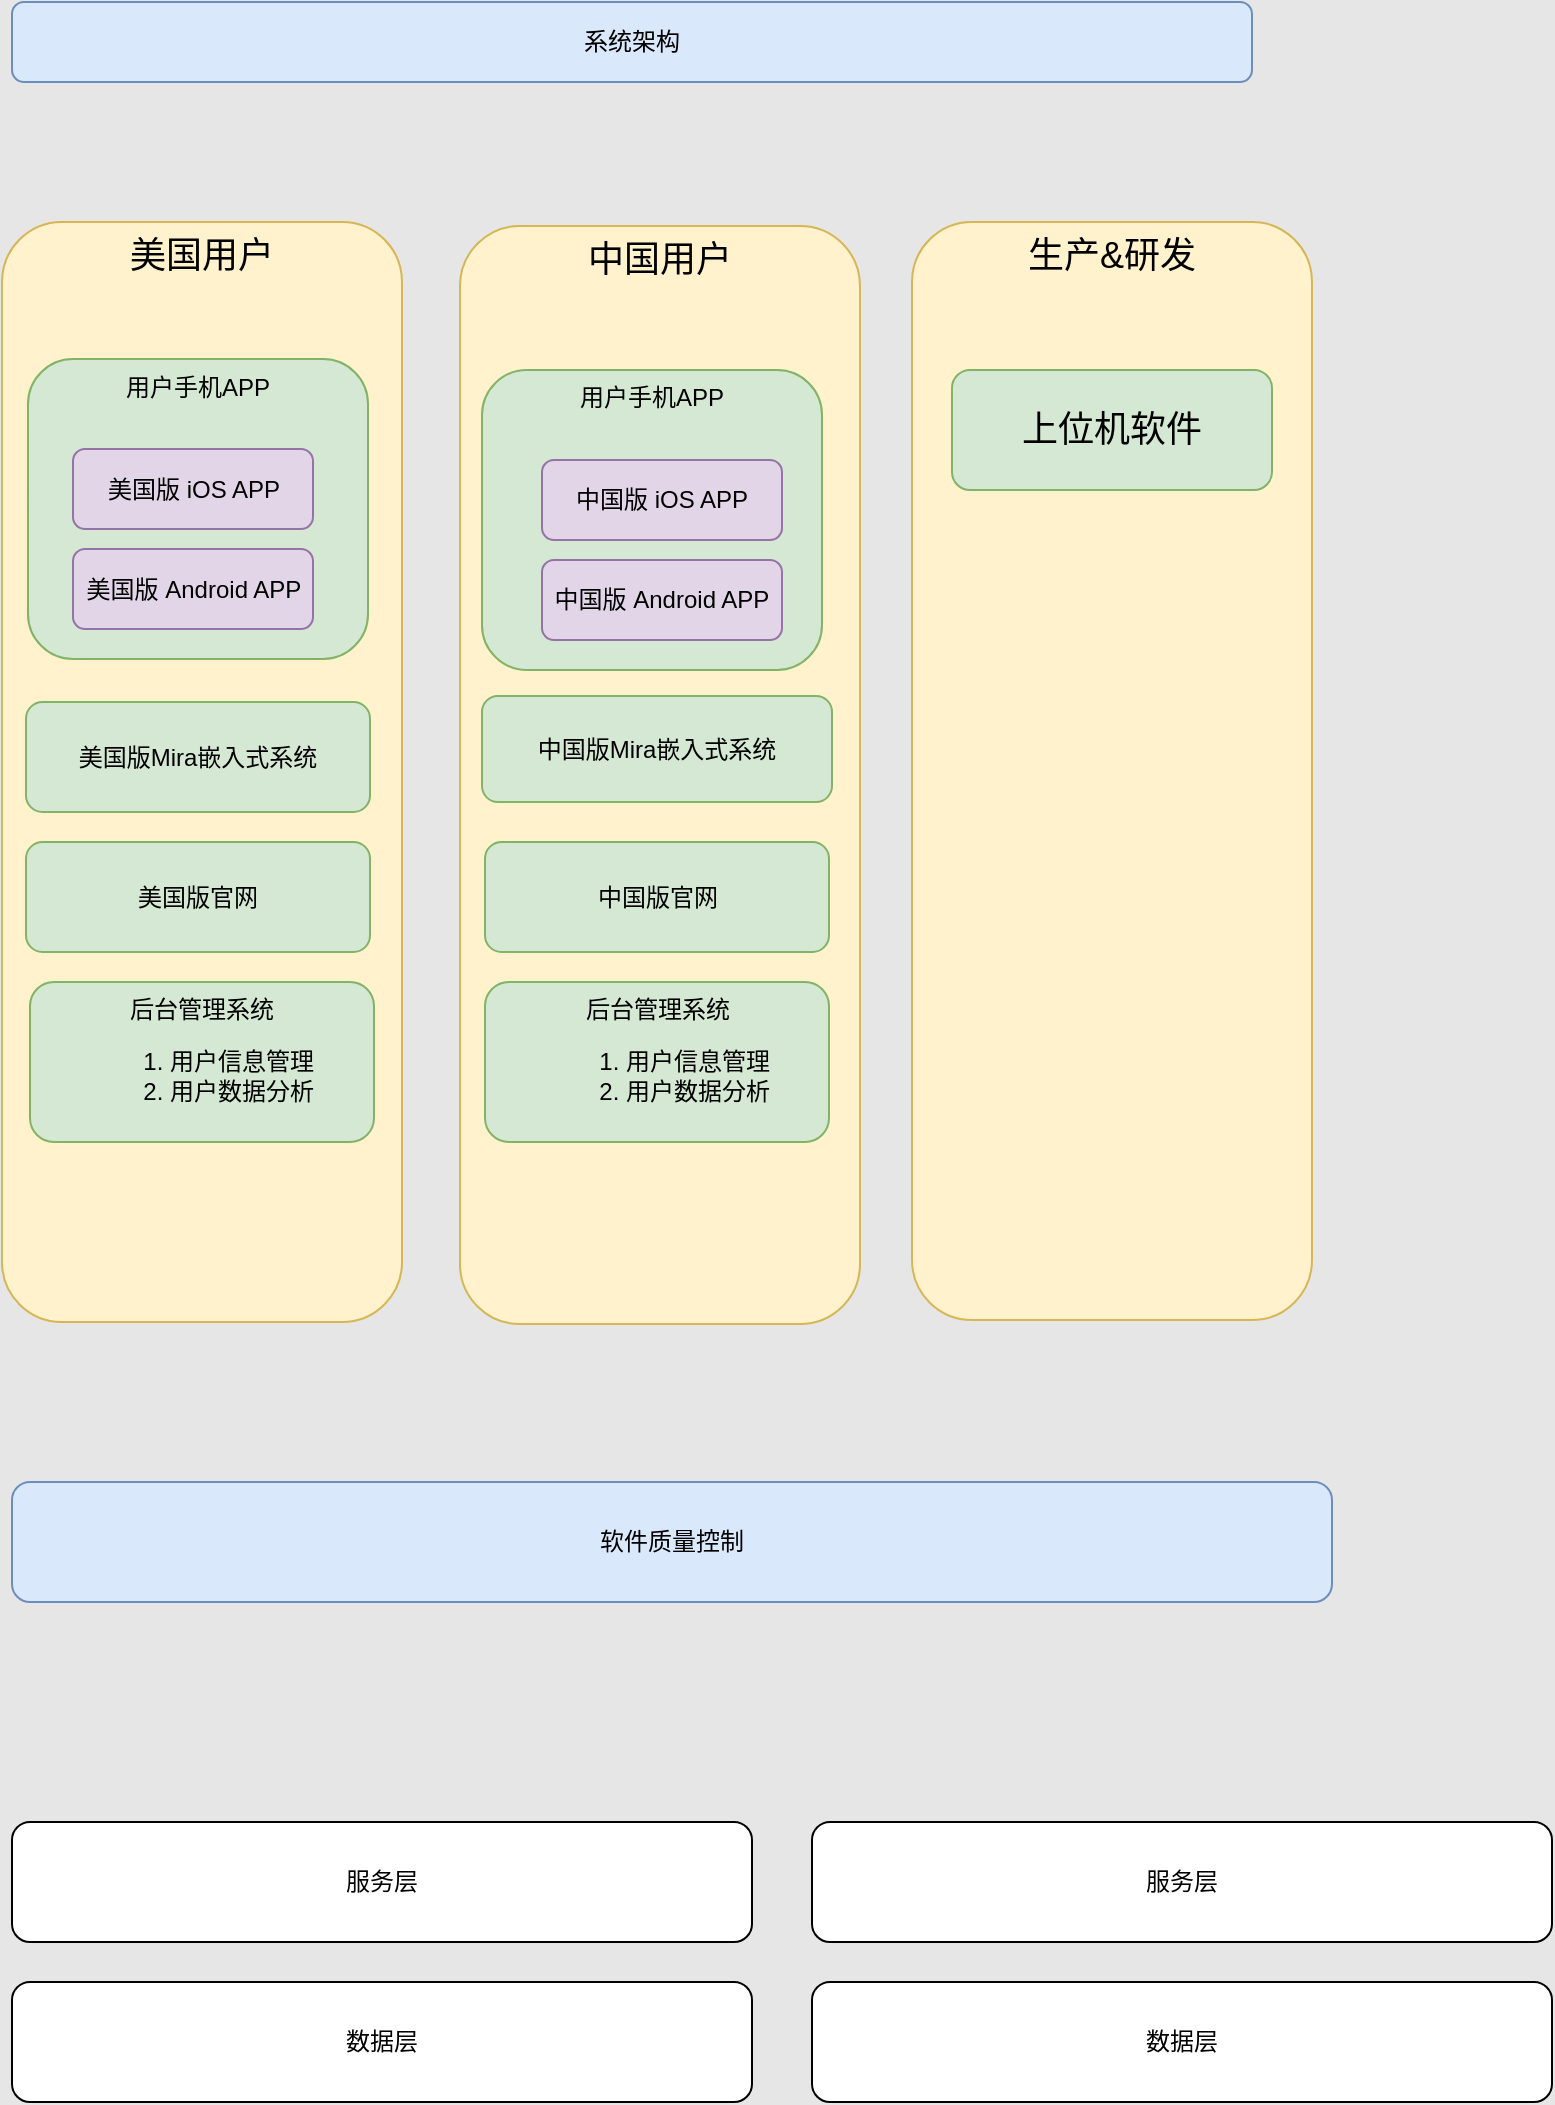 <mxfile version="10.5.1" type="github"><diagram id="XObeihnjIJagdVTVRIa1" name="第 1 页"><mxGraphModel dx="1015" dy="-228" grid="1" gridSize="10" guides="1" tooltips="1" connect="1" arrows="1" fold="1" page="1" pageScale="1" pageWidth="827" pageHeight="1169" background="#E6E6E6" math="0" shadow="0"><root><mxCell id="0"/><mxCell id="1" parent="0"/><mxCell id="B7sT9SbihXuZ1xSZ1FCd-13" value="美国用户" style="rounded=1;whiteSpace=wrap;html=1;fillColor=#fff2cc;strokeColor=#d6b656;verticalAlign=top;fontSize=18;" vertex="1" parent="1"><mxGeometry x="35" y="1310" width="200" height="550" as="geometry"/></mxCell><mxCell id="1zTaEgs4XXAbuq_W-WRQ-1" value="系统架构" style="rounded=1;whiteSpace=wrap;html=1;fillColor=#dae8fc;strokeColor=#6c8ebf;" parent="1" vertex="1"><mxGeometry x="40" y="1200" width="620" height="40" as="geometry"/></mxCell><mxCell id="B7sT9SbihXuZ1xSZ1FCd-1" value="用户手机APP" style="rounded=1;whiteSpace=wrap;html=1;verticalAlign=top;fillColor=#d5e8d4;strokeColor=#82b366;" vertex="1" parent="1"><mxGeometry x="48" y="1378.5" width="170" height="150" as="geometry"/></mxCell><mxCell id="B7sT9SbihXuZ1xSZ1FCd-2" value="美国版 iOS APP" style="rounded=1;whiteSpace=wrap;html=1;fillColor=#e1d5e7;strokeColor=#9673a6;" vertex="1" parent="1"><mxGeometry x="70.5" y="1423.5" width="120" height="40" as="geometry"/></mxCell><mxCell id="B7sT9SbihXuZ1xSZ1FCd-3" value="美国版 Android APP" style="rounded=1;whiteSpace=wrap;html=1;fillColor=#e1d5e7;strokeColor=#9673a6;" vertex="1" parent="1"><mxGeometry x="70.5" y="1473.5" width="120" height="40" as="geometry"/></mxCell><mxCell id="B7sT9SbihXuZ1xSZ1FCd-6" value="服务层" style="rounded=1;whiteSpace=wrap;html=1;" vertex="1" parent="1"><mxGeometry x="40" y="2110" width="370" height="60" as="geometry"/></mxCell><mxCell id="B7sT9SbihXuZ1xSZ1FCd-7" value="数据层" style="rounded=1;whiteSpace=wrap;html=1;" vertex="1" parent="1"><mxGeometry x="40" y="2190" width="370" height="60" as="geometry"/></mxCell><mxCell id="B7sT9SbihXuZ1xSZ1FCd-11" value="美国版Mira嵌入式系统" style="rounded=1;whiteSpace=wrap;html=1;fillColor=#d5e8d4;strokeColor=#82b366;" vertex="1" parent="1"><mxGeometry x="47" y="1550" width="172" height="55" as="geometry"/></mxCell><mxCell id="B7sT9SbihXuZ1xSZ1FCd-14" value="中国用户" style="rounded=1;whiteSpace=wrap;html=1;fillColor=#fff2cc;strokeColor=#d6b656;verticalAlign=top;fontSize=18;" vertex="1" parent="1"><mxGeometry x="264" y="1312" width="200" height="549" as="geometry"/></mxCell><mxCell id="B7sT9SbihXuZ1xSZ1FCd-15" value="用户手机APP" style="rounded=1;whiteSpace=wrap;html=1;verticalAlign=top;fillColor=#d5e8d4;strokeColor=#82b366;" vertex="1" parent="1"><mxGeometry x="275" y="1384" width="170" height="150" as="geometry"/></mxCell><mxCell id="B7sT9SbihXuZ1xSZ1FCd-18" value="中国版 iOS APP" style="rounded=1;whiteSpace=wrap;html=1;fillColor=#e1d5e7;strokeColor=#9673a6;" vertex="1" parent="1"><mxGeometry x="305" y="1429" width="120" height="40" as="geometry"/></mxCell><mxCell id="B7sT9SbihXuZ1xSZ1FCd-19" value="中国版 Android APP" style="rounded=1;whiteSpace=wrap;html=1;fillColor=#e1d5e7;strokeColor=#9673a6;" vertex="1" parent="1"><mxGeometry x="305" y="1479" width="120" height="40" as="geometry"/></mxCell><mxCell id="B7sT9SbihXuZ1xSZ1FCd-22" value="中国版Mira嵌入式系统" style="rounded=1;whiteSpace=wrap;html=1;fillColor=#d5e8d4;strokeColor=#82b366;" vertex="1" parent="1"><mxGeometry x="275" y="1547" width="175" height="53" as="geometry"/></mxCell><mxCell id="B7sT9SbihXuZ1xSZ1FCd-24" value="服务层" style="rounded=1;whiteSpace=wrap;html=1;" vertex="1" parent="1"><mxGeometry x="440" y="2110" width="370" height="60" as="geometry"/></mxCell><mxCell id="B7sT9SbihXuZ1xSZ1FCd-25" value="数据层" style="rounded=1;whiteSpace=wrap;html=1;" vertex="1" parent="1"><mxGeometry x="440" y="2190" width="370" height="60" as="geometry"/></mxCell><mxCell id="B7sT9SbihXuZ1xSZ1FCd-26" value="美国版官网" style="rounded=1;whiteSpace=wrap;html=1;fillColor=#d5e8d4;strokeColor=#82b366;" vertex="1" parent="1"><mxGeometry x="47" y="1620" width="172" height="55" as="geometry"/></mxCell><mxCell id="B7sT9SbihXuZ1xSZ1FCd-27" value="中国版官网" style="rounded=1;whiteSpace=wrap;html=1;fillColor=#d5e8d4;strokeColor=#82b366;" vertex="1" parent="1"><mxGeometry x="276.5" y="1620" width="172" height="55" as="geometry"/></mxCell><mxCell id="B7sT9SbihXuZ1xSZ1FCd-28" value="生产&amp;amp;研发" style="rounded=1;whiteSpace=wrap;html=1;fillColor=#fff2cc;strokeColor=#d6b656;verticalAlign=top;fontSize=18;" vertex="1" parent="1"><mxGeometry x="490" y="1310" width="200" height="549" as="geometry"/></mxCell><mxCell id="B7sT9SbihXuZ1xSZ1FCd-29" value="上位机软件" style="rounded=1;whiteSpace=wrap;html=1;fontSize=18;fillColor=#d5e8d4;strokeColor=#82b366;" vertex="1" parent="1"><mxGeometry x="510" y="1384" width="160" height="60" as="geometry"/></mxCell><mxCell id="B7sT9SbihXuZ1xSZ1FCd-30" value="后台管理系统&lt;br&gt;&lt;ol&gt;&lt;li&gt;用户信息管理&lt;br&gt;&lt;/li&gt;&lt;li&gt;用户数据分析&lt;br&gt;&lt;/li&gt;&lt;/ol&gt;" style="rounded=1;whiteSpace=wrap;html=1;fillColor=#d5e8d4;strokeColor=#82b366;" vertex="1" parent="1"><mxGeometry x="49" y="1690" width="172" height="80" as="geometry"/></mxCell><mxCell id="B7sT9SbihXuZ1xSZ1FCd-32" value="后台管理系统&lt;br&gt;&lt;ol&gt;&lt;li&gt;用户信息管理&lt;br&gt;&lt;/li&gt;&lt;li&gt;用户数据分析&lt;br&gt;&lt;/li&gt;&lt;/ol&gt;" style="rounded=1;whiteSpace=wrap;html=1;fillColor=#d5e8d4;strokeColor=#82b366;" vertex="1" parent="1"><mxGeometry x="276.5" y="1690" width="172" height="80" as="geometry"/></mxCell><mxCell id="B7sT9SbihXuZ1xSZ1FCd-33" value="软件质量控制" style="rounded=1;whiteSpace=wrap;html=1;fillColor=#dae8fc;strokeColor=#6c8ebf;" vertex="1" parent="1"><mxGeometry x="40" y="1940" width="660" height="60" as="geometry"/></mxCell></root></mxGraphModel></diagram></mxfile>